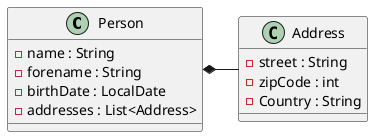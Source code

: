 @startuml

class Person {
    - name : String
    - forename : String
    - birthDate : LocalDate
    - addresses : List<Address>
}

class Address {
    - street : String
    - zipCode : int
    - Country : String
}

Person *- Address

@enduml